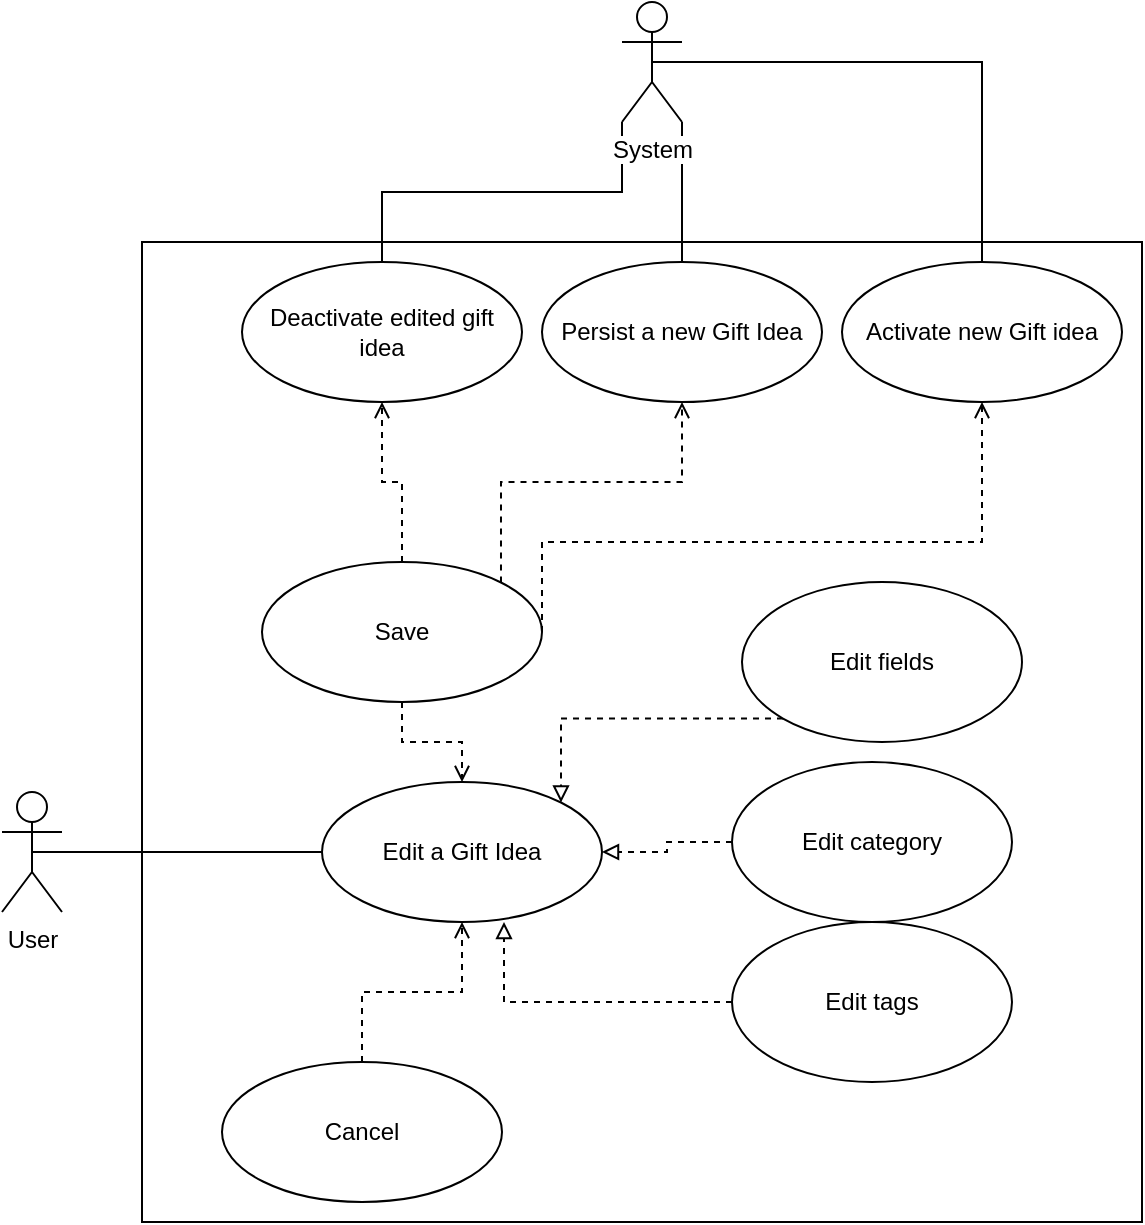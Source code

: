 <mxfile version="13.3.5" type="device"><diagram id="nd3n_1IWKzgoIKSTUrGn" name="Page-1"><mxGraphModel dx="1355" dy="825" grid="1" gridSize="10" guides="1" tooltips="1" connect="1" arrows="1" fold="1" page="1" pageScale="1" pageWidth="827" pageHeight="1169" math="0" shadow="0"><root><mxCell id="0"/><mxCell id="1" parent="0"/><mxCell id="TkanHFTNBM0Quq4y7JTp-1" value="" style="rounded=0;whiteSpace=wrap;html=1;" vertex="1" parent="1"><mxGeometry x="190" y="120" width="500" height="490" as="geometry"/></mxCell><mxCell id="TkanHFTNBM0Quq4y7JTp-29" style="edgeStyle=orthogonalEdgeStyle;rounded=0;orthogonalLoop=1;jettySize=auto;html=1;exitX=0.5;exitY=0.5;exitDx=0;exitDy=0;exitPerimeter=0;entryX=0;entryY=0.5;entryDx=0;entryDy=0;endArrow=none;endFill=0;" edge="1" parent="1" source="TkanHFTNBM0Quq4y7JTp-2" target="TkanHFTNBM0Quq4y7JTp-3"><mxGeometry relative="1" as="geometry"/></mxCell><mxCell id="TkanHFTNBM0Quq4y7JTp-2" value="User" style="shape=umlActor;verticalLabelPosition=bottom;labelBackgroundColor=#ffffff;verticalAlign=top;html=1;outlineConnect=0;" vertex="1" parent="1"><mxGeometry x="120" y="395" width="30" height="60" as="geometry"/></mxCell><mxCell id="TkanHFTNBM0Quq4y7JTp-3" value="Edit a Gift Idea" style="ellipse;whiteSpace=wrap;html=1;" vertex="1" parent="1"><mxGeometry x="280" y="390" width="140" height="70" as="geometry"/></mxCell><mxCell id="TkanHFTNBM0Quq4y7JTp-26" style="edgeStyle=orthogonalEdgeStyle;rounded=0;orthogonalLoop=1;jettySize=auto;html=1;exitX=0;exitY=1;exitDx=0;exitDy=0;exitPerimeter=0;entryX=0.5;entryY=0;entryDx=0;entryDy=0;endArrow=none;endFill=0;" edge="1" parent="1" source="TkanHFTNBM0Quq4y7JTp-4" target="TkanHFTNBM0Quq4y7JTp-19"><mxGeometry relative="1" as="geometry"/></mxCell><mxCell id="TkanHFTNBM0Quq4y7JTp-27" style="edgeStyle=orthogonalEdgeStyle;rounded=0;orthogonalLoop=1;jettySize=auto;html=1;exitX=1;exitY=1;exitDx=0;exitDy=0;exitPerimeter=0;entryX=0.5;entryY=0;entryDx=0;entryDy=0;endArrow=none;endFill=0;" edge="1" parent="1" source="TkanHFTNBM0Quq4y7JTp-4" target="TkanHFTNBM0Quq4y7JTp-18"><mxGeometry relative="1" as="geometry"/></mxCell><mxCell id="TkanHFTNBM0Quq4y7JTp-28" style="edgeStyle=orthogonalEdgeStyle;rounded=0;orthogonalLoop=1;jettySize=auto;html=1;exitX=0.5;exitY=0.5;exitDx=0;exitDy=0;exitPerimeter=0;entryX=0.5;entryY=0;entryDx=0;entryDy=0;endArrow=none;endFill=0;" edge="1" parent="1" source="TkanHFTNBM0Quq4y7JTp-4" target="TkanHFTNBM0Quq4y7JTp-20"><mxGeometry relative="1" as="geometry"/></mxCell><mxCell id="TkanHFTNBM0Quq4y7JTp-4" value="System" style="shape=umlActor;verticalLabelPosition=bottom;labelBackgroundColor=#ffffff;verticalAlign=top;html=1;outlineConnect=0;" vertex="1" parent="1"><mxGeometry x="430" width="30" height="60" as="geometry"/></mxCell><mxCell id="TkanHFTNBM0Quq4y7JTp-8" style="edgeStyle=orthogonalEdgeStyle;rounded=0;orthogonalLoop=1;jettySize=auto;html=1;exitX=0;exitY=1;exitDx=0;exitDy=0;entryX=1;entryY=0;entryDx=0;entryDy=0;endArrow=block;endFill=0;dashed=1;" edge="1" parent="1" source="TkanHFTNBM0Quq4y7JTp-7" target="TkanHFTNBM0Quq4y7JTp-3"><mxGeometry relative="1" as="geometry"/></mxCell><mxCell id="TkanHFTNBM0Quq4y7JTp-7" value="Edit fields" style="ellipse;whiteSpace=wrap;html=1;" vertex="1" parent="1"><mxGeometry x="490" y="290" width="140" height="80" as="geometry"/></mxCell><mxCell id="TkanHFTNBM0Quq4y7JTp-10" style="edgeStyle=orthogonalEdgeStyle;rounded=0;orthogonalLoop=1;jettySize=auto;html=1;exitX=0;exitY=0.5;exitDx=0;exitDy=0;entryX=1;entryY=0.5;entryDx=0;entryDy=0;endArrow=block;endFill=0;dashed=1;" edge="1" parent="1" source="TkanHFTNBM0Quq4y7JTp-9" target="TkanHFTNBM0Quq4y7JTp-3"><mxGeometry relative="1" as="geometry"/></mxCell><mxCell id="TkanHFTNBM0Quq4y7JTp-9" value="Edit category" style="ellipse;whiteSpace=wrap;html=1;" vertex="1" parent="1"><mxGeometry x="485" y="380" width="140" height="80" as="geometry"/></mxCell><mxCell id="TkanHFTNBM0Quq4y7JTp-12" style="edgeStyle=orthogonalEdgeStyle;rounded=0;orthogonalLoop=1;jettySize=auto;html=1;exitX=0;exitY=0.5;exitDx=0;exitDy=0;entryX=0.65;entryY=1;entryDx=0;entryDy=0;entryPerimeter=0;endArrow=block;endFill=0;dashed=1;" edge="1" parent="1" source="TkanHFTNBM0Quq4y7JTp-11" target="TkanHFTNBM0Quq4y7JTp-3"><mxGeometry relative="1" as="geometry"/></mxCell><mxCell id="TkanHFTNBM0Quq4y7JTp-11" value="Edit tags" style="ellipse;whiteSpace=wrap;html=1;" vertex="1" parent="1"><mxGeometry x="485" y="460" width="140" height="80" as="geometry"/></mxCell><mxCell id="TkanHFTNBM0Quq4y7JTp-16" style="edgeStyle=orthogonalEdgeStyle;rounded=0;orthogonalLoop=1;jettySize=auto;html=1;exitX=0.5;exitY=0;exitDx=0;exitDy=0;endArrow=open;endFill=0;dashed=1;" edge="1" parent="1" source="TkanHFTNBM0Quq4y7JTp-14" target="TkanHFTNBM0Quq4y7JTp-3"><mxGeometry relative="1" as="geometry"/></mxCell><mxCell id="TkanHFTNBM0Quq4y7JTp-14" value="Cancel" style="ellipse;whiteSpace=wrap;html=1;" vertex="1" parent="1"><mxGeometry x="230" y="530" width="140" height="70" as="geometry"/></mxCell><mxCell id="TkanHFTNBM0Quq4y7JTp-17" style="edgeStyle=orthogonalEdgeStyle;rounded=0;orthogonalLoop=1;jettySize=auto;html=1;exitX=0.5;exitY=1;exitDx=0;exitDy=0;dashed=1;endArrow=open;endFill=0;" edge="1" parent="1" source="TkanHFTNBM0Quq4y7JTp-15" target="TkanHFTNBM0Quq4y7JTp-3"><mxGeometry relative="1" as="geometry"/></mxCell><mxCell id="TkanHFTNBM0Quq4y7JTp-23" style="edgeStyle=orthogonalEdgeStyle;rounded=0;orthogonalLoop=1;jettySize=auto;html=1;exitX=0.5;exitY=0;exitDx=0;exitDy=0;entryX=0.5;entryY=1;entryDx=0;entryDy=0;dashed=1;endArrow=open;endFill=0;" edge="1" parent="1" source="TkanHFTNBM0Quq4y7JTp-15" target="TkanHFTNBM0Quq4y7JTp-19"><mxGeometry relative="1" as="geometry"/></mxCell><mxCell id="TkanHFTNBM0Quq4y7JTp-24" style="edgeStyle=orthogonalEdgeStyle;rounded=0;orthogonalLoop=1;jettySize=auto;html=1;exitX=1;exitY=0;exitDx=0;exitDy=0;dashed=1;endArrow=open;endFill=0;" edge="1" parent="1" source="TkanHFTNBM0Quq4y7JTp-15" target="TkanHFTNBM0Quq4y7JTp-18"><mxGeometry relative="1" as="geometry"/></mxCell><mxCell id="TkanHFTNBM0Quq4y7JTp-25" style="edgeStyle=orthogonalEdgeStyle;rounded=0;orthogonalLoop=1;jettySize=auto;html=1;exitX=1;exitY=0.5;exitDx=0;exitDy=0;dashed=1;endArrow=open;endFill=0;" edge="1" parent="1" source="TkanHFTNBM0Quq4y7JTp-15" target="TkanHFTNBM0Quq4y7JTp-20"><mxGeometry relative="1" as="geometry"><Array as="points"><mxPoint x="390" y="270"/><mxPoint x="610" y="270"/></Array></mxGeometry></mxCell><mxCell id="TkanHFTNBM0Quq4y7JTp-15" value="Save" style="ellipse;whiteSpace=wrap;html=1;" vertex="1" parent="1"><mxGeometry x="250" y="280" width="140" height="70" as="geometry"/></mxCell><mxCell id="TkanHFTNBM0Quq4y7JTp-18" value="Persist a new Gift Idea" style="ellipse;whiteSpace=wrap;html=1;" vertex="1" parent="1"><mxGeometry x="390" y="130" width="140" height="70" as="geometry"/></mxCell><mxCell id="TkanHFTNBM0Quq4y7JTp-19" value="Deactivate edited gift idea" style="ellipse;whiteSpace=wrap;html=1;" vertex="1" parent="1"><mxGeometry x="240" y="130" width="140" height="70" as="geometry"/></mxCell><mxCell id="TkanHFTNBM0Quq4y7JTp-20" value="Activate new Gift idea" style="ellipse;whiteSpace=wrap;html=1;" vertex="1" parent="1"><mxGeometry x="540" y="130" width="140" height="70" as="geometry"/></mxCell></root></mxGraphModel></diagram></mxfile>